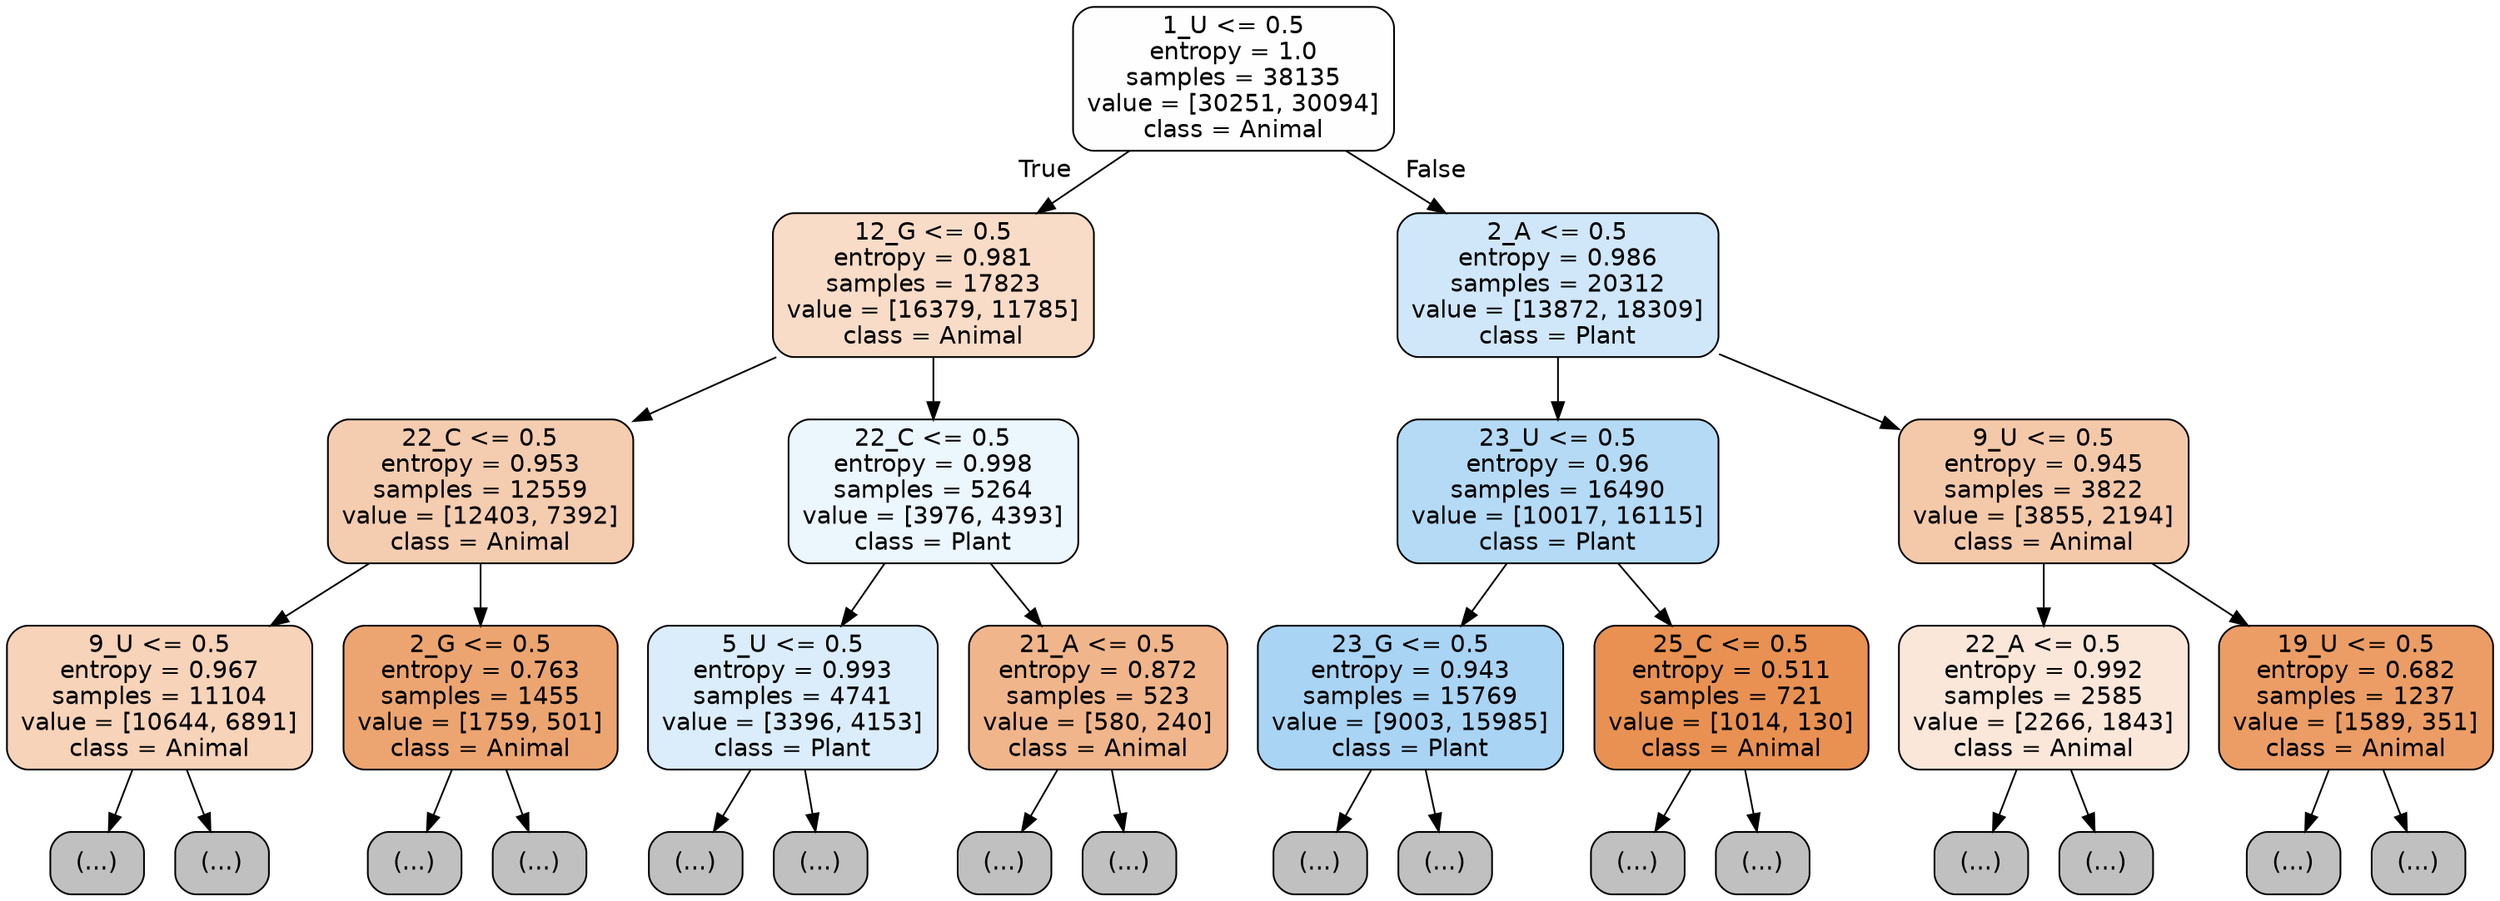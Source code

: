 digraph Tree {
node [shape=box, style="filled, rounded", color="black", fontname="helvetica"] ;
edge [fontname="helvetica"] ;
0 [label="1_U <= 0.5\nentropy = 1.0\nsamples = 38135\nvalue = [30251, 30094]\nclass = Animal", fillcolor="#fffefe"] ;
1 [label="12_G <= 0.5\nentropy = 0.981\nsamples = 17823\nvalue = [16379, 11785]\nclass = Animal", fillcolor="#f8dcc7"] ;
0 -> 1 [labeldistance=2.5, labelangle=45, headlabel="True"] ;
2 [label="22_C <= 0.5\nentropy = 0.953\nsamples = 12559\nvalue = [12403, 7392]\nclass = Animal", fillcolor="#f4ccaf"] ;
1 -> 2 ;
3 [label="9_U <= 0.5\nentropy = 0.967\nsamples = 11104\nvalue = [10644, 6891]\nclass = Animal", fillcolor="#f6d3b9"] ;
2 -> 3 ;
4 [label="(...)", fillcolor="#C0C0C0"] ;
3 -> 4 ;
4625 [label="(...)", fillcolor="#C0C0C0"] ;
3 -> 4625 ;
6458 [label="2_G <= 0.5\nentropy = 0.763\nsamples = 1455\nvalue = [1759, 501]\nclass = Animal", fillcolor="#eca571"] ;
2 -> 6458 ;
6459 [label="(...)", fillcolor="#C0C0C0"] ;
6458 -> 6459 ;
6948 [label="(...)", fillcolor="#C0C0C0"] ;
6458 -> 6948 ;
7131 [label="22_C <= 0.5\nentropy = 0.998\nsamples = 5264\nvalue = [3976, 4393]\nclass = Plant", fillcolor="#ecf6fd"] ;
1 -> 7131 ;
7132 [label="5_U <= 0.5\nentropy = 0.993\nsamples = 4741\nvalue = [3396, 4153]\nclass = Plant", fillcolor="#dbedfa"] ;
7131 -> 7132 ;
7133 [label="(...)", fillcolor="#C0C0C0"] ;
7132 -> 7133 ;
8876 [label="(...)", fillcolor="#C0C0C0"] ;
7132 -> 8876 ;
9427 [label="21_A <= 0.5\nentropy = 0.872\nsamples = 523\nvalue = [580, 240]\nclass = Animal", fillcolor="#f0b58b"] ;
7131 -> 9427 ;
9428 [label="(...)", fillcolor="#C0C0C0"] ;
9427 -> 9428 ;
9641 [label="(...)", fillcolor="#C0C0C0"] ;
9427 -> 9641 ;
9706 [label="2_A <= 0.5\nentropy = 0.986\nsamples = 20312\nvalue = [13872, 18309]\nclass = Plant", fillcolor="#cfe7f9"] ;
0 -> 9706 [labeldistance=2.5, labelangle=-45, headlabel="False"] ;
9707 [label="23_U <= 0.5\nentropy = 0.96\nsamples = 16490\nvalue = [10017, 16115]\nclass = Plant", fillcolor="#b4daf5"] ;
9706 -> 9707 ;
9708 [label="23_G <= 0.5\nentropy = 0.943\nsamples = 15769\nvalue = [9003, 15985]\nclass = Plant", fillcolor="#a9d4f4"] ;
9707 -> 9708 ;
9709 [label="(...)", fillcolor="#C0C0C0"] ;
9708 -> 9709 ;
15058 [label="(...)", fillcolor="#C0C0C0"] ;
9708 -> 15058 ;
15277 [label="25_C <= 0.5\nentropy = 0.511\nsamples = 721\nvalue = [1014, 130]\nclass = Animal", fillcolor="#e89152"] ;
9707 -> 15277 ;
15278 [label="(...)", fillcolor="#C0C0C0"] ;
15277 -> 15278 ;
15505 [label="(...)", fillcolor="#C0C0C0"] ;
15277 -> 15505 ;
15516 [label="9_U <= 0.5\nentropy = 0.945\nsamples = 3822\nvalue = [3855, 2194]\nclass = Animal", fillcolor="#f4c9aa"] ;
9706 -> 15516 ;
15517 [label="22_A <= 0.5\nentropy = 0.992\nsamples = 2585\nvalue = [2266, 1843]\nclass = Animal", fillcolor="#fae7da"] ;
15516 -> 15517 ;
15518 [label="(...)", fillcolor="#C0C0C0"] ;
15517 -> 15518 ;
16309 [label="(...)", fillcolor="#C0C0C0"] ;
15517 -> 16309 ;
16456 [label="19_U <= 0.5\nentropy = 0.682\nsamples = 1237\nvalue = [1589, 351]\nclass = Animal", fillcolor="#eb9d65"] ;
15516 -> 16456 ;
16457 [label="(...)", fillcolor="#C0C0C0"] ;
16456 -> 16457 ;
16798 [label="(...)", fillcolor="#C0C0C0"] ;
16456 -> 16798 ;
}